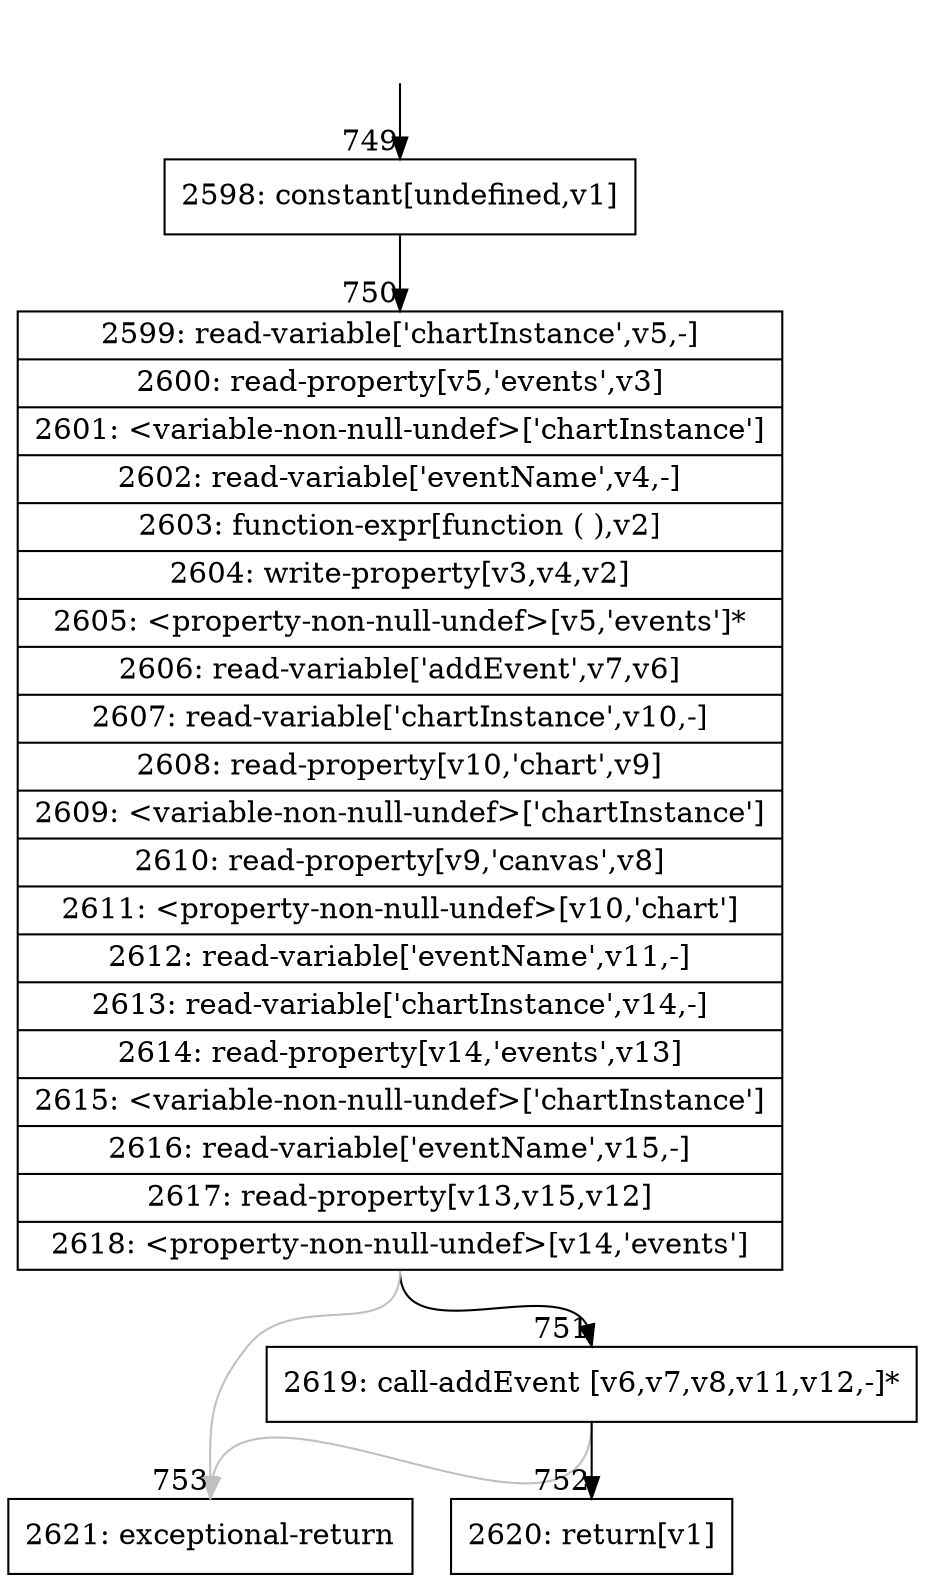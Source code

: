 digraph {
rankdir="TD"
BB_entry81[shape=none,label=""];
BB_entry81 -> BB749 [tailport=s, headport=n, headlabel="    749"]
BB749 [shape=record label="{2598: constant[undefined,v1]}" ] 
BB749 -> BB750 [tailport=s, headport=n, headlabel="      750"]
BB750 [shape=record label="{2599: read-variable['chartInstance',v5,-]|2600: read-property[v5,'events',v3]|2601: \<variable-non-null-undef\>['chartInstance']|2602: read-variable['eventName',v4,-]|2603: function-expr[function ( ),v2]|2604: write-property[v3,v4,v2]|2605: \<property-non-null-undef\>[v5,'events']*|2606: read-variable['addEvent',v7,v6]|2607: read-variable['chartInstance',v10,-]|2608: read-property[v10,'chart',v9]|2609: \<variable-non-null-undef\>['chartInstance']|2610: read-property[v9,'canvas',v8]|2611: \<property-non-null-undef\>[v10,'chart']|2612: read-variable['eventName',v11,-]|2613: read-variable['chartInstance',v14,-]|2614: read-property[v14,'events',v13]|2615: \<variable-non-null-undef\>['chartInstance']|2616: read-variable['eventName',v15,-]|2617: read-property[v13,v15,v12]|2618: \<property-non-null-undef\>[v14,'events']}" ] 
BB750 -> BB751 [tailport=s, headport=n, headlabel="      751"]
BB750 -> BB753 [tailport=s, headport=n, color=gray, headlabel="      753"]
BB751 [shape=record label="{2619: call-addEvent [v6,v7,v8,v11,v12,-]*}" ] 
BB751 -> BB752 [tailport=s, headport=n, headlabel="      752"]
BB751 -> BB753 [tailport=s, headport=n, color=gray]
BB752 [shape=record label="{2620: return[v1]}" ] 
BB753 [shape=record label="{2621: exceptional-return}" ] 
//#$~ 756
}
